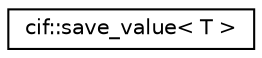 digraph "Graphical Class Hierarchy"
{
  edge [fontname="Helvetica",fontsize="10",labelfontname="Helvetica",labelfontsize="10"];
  node [fontname="Helvetica",fontsize="10",shape=record];
  rankdir="LR";
  Node0 [label="cif::save_value\< T \>",height=0.2,width=0.4,color="black", fillcolor="white", style="filled",URL="$classcif_1_1save__value.html"];
}
